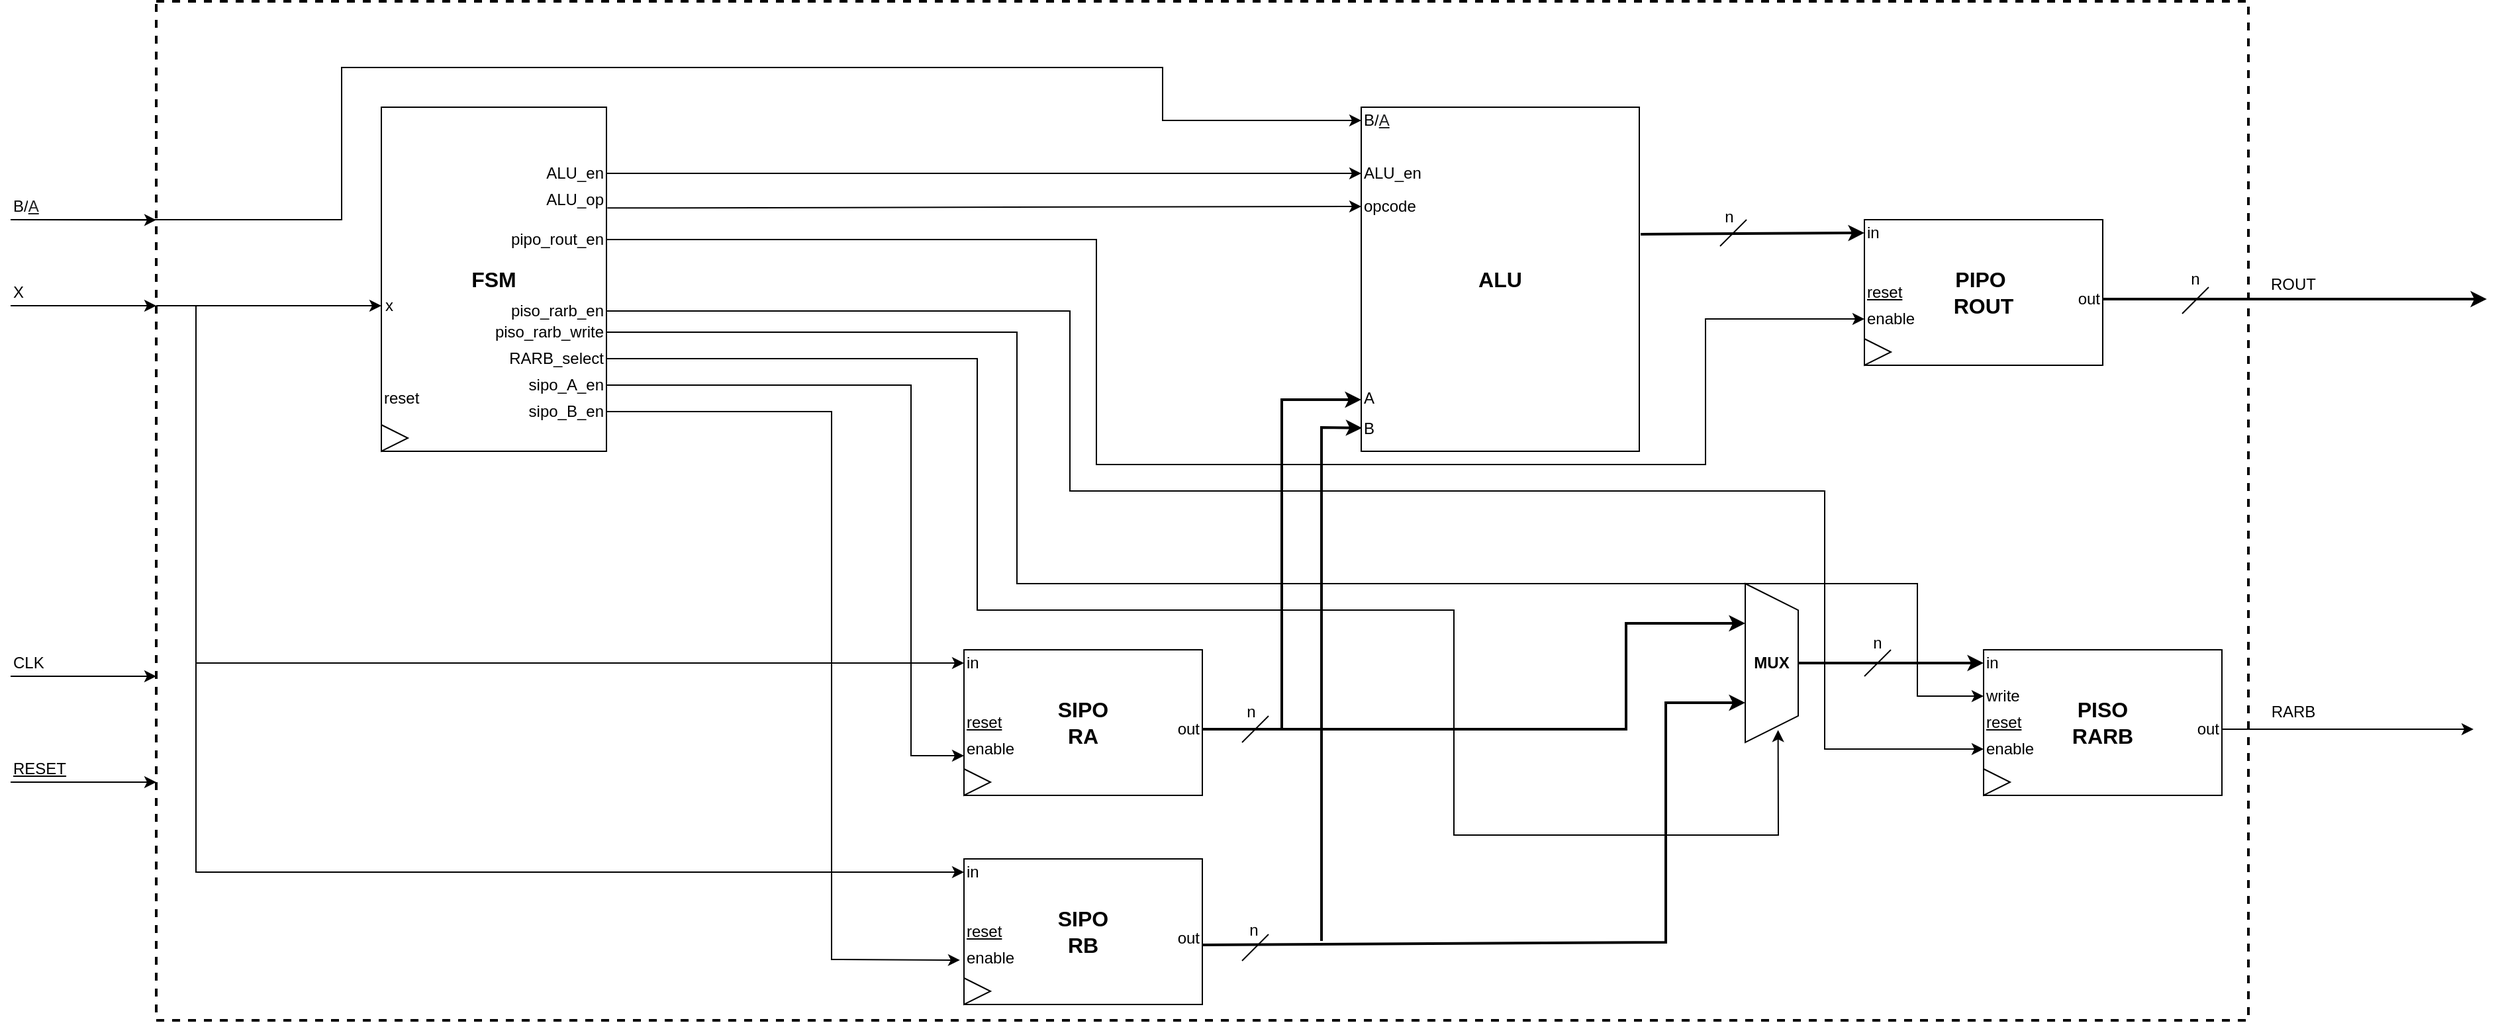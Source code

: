 <mxfile version="14.9.3" type="device"><diagram id="FaN2ot264-gYRLE1JbaR" name="Page-1"><mxGraphModel dx="2858" dy="2268" grid="1" gridSize="10" guides="1" tooltips="1" connect="1" arrows="1" fold="1" page="1" pageScale="1" pageWidth="827" pageHeight="1169" math="0" shadow="0"><root><mxCell id="0"/><mxCell id="1" parent="0"/><mxCell id="GgMQ4IW6eRDEZdXPojwH-20" value="" style="endArrow=classic;html=1;" parent="1" edge="1"><mxGeometry width="50" height="50" relative="1" as="geometry"><mxPoint x="-570" y="-910" as="sourcePoint"/><mxPoint x="-400" y="-910" as="targetPoint"/></mxGeometry></mxCell><mxCell id="GgMQ4IW6eRDEZdXPojwH-22" value="X" style="text;html=1;strokeColor=none;fillColor=none;align=left;verticalAlign=middle;whiteSpace=wrap;rounded=0;" parent="1" vertex="1"><mxGeometry x="-680" y="-930" width="40" height="20" as="geometry"/></mxCell><mxCell id="GgMQ4IW6eRDEZdXPojwH-36" value="" style="group" parent="1" vertex="1" connectable="0"><mxGeometry x="40" y="-492" width="180" height="110" as="geometry"/></mxCell><mxCell id="GgMQ4IW6eRDEZdXPojwH-30" value="&lt;font style=&quot;font-size: 16px&quot;&gt;&lt;b&gt;SIPO&lt;br&gt;RB&lt;/b&gt;&lt;/font&gt;" style="rounded=0;whiteSpace=wrap;html=1;" parent="GgMQ4IW6eRDEZdXPojwH-36" vertex="1"><mxGeometry width="180" height="110" as="geometry"/></mxCell><mxCell id="GgMQ4IW6eRDEZdXPojwH-31" value="in" style="text;html=1;strokeColor=none;fillColor=none;align=left;verticalAlign=middle;whiteSpace=wrap;rounded=0;" parent="GgMQ4IW6eRDEZdXPojwH-36" vertex="1"><mxGeometry width="40" height="20" as="geometry"/></mxCell><mxCell id="GgMQ4IW6eRDEZdXPojwH-32" value="reset" style="text;html=1;strokeColor=none;fillColor=none;align=left;verticalAlign=middle;whiteSpace=wrap;rounded=0;fontStyle=4" parent="GgMQ4IW6eRDEZdXPojwH-36" vertex="1"><mxGeometry y="45" width="40" height="20" as="geometry"/></mxCell><mxCell id="GgMQ4IW6eRDEZdXPojwH-33" value="enable" style="text;html=1;strokeColor=none;fillColor=none;align=left;verticalAlign=middle;whiteSpace=wrap;rounded=0;" parent="GgMQ4IW6eRDEZdXPojwH-36" vertex="1"><mxGeometry y="65" width="40" height="20" as="geometry"/></mxCell><mxCell id="GgMQ4IW6eRDEZdXPojwH-34" value="" style="triangle;whiteSpace=wrap;html=1;align=left;" parent="GgMQ4IW6eRDEZdXPojwH-36" vertex="1"><mxGeometry y="90" width="20" height="20" as="geometry"/></mxCell><mxCell id="GgMQ4IW6eRDEZdXPojwH-35" value="out" style="text;html=1;strokeColor=none;fillColor=none;align=right;verticalAlign=middle;whiteSpace=wrap;rounded=0;" parent="GgMQ4IW6eRDEZdXPojwH-36" vertex="1"><mxGeometry x="140" y="50" width="40" height="20" as="geometry"/></mxCell><mxCell id="GgMQ4IW6eRDEZdXPojwH-37" value="" style="group" parent="1" vertex="1" connectable="0"><mxGeometry x="40" y="-650" width="180" height="110" as="geometry"/></mxCell><mxCell id="GgMQ4IW6eRDEZdXPojwH-23" value="&lt;font style=&quot;font-size: 16px&quot;&gt;&lt;b&gt;SIPO&lt;br&gt;RA&lt;/b&gt;&lt;/font&gt;" style="rounded=0;whiteSpace=wrap;html=1;" parent="GgMQ4IW6eRDEZdXPojwH-37" vertex="1"><mxGeometry width="180" height="110" as="geometry"/></mxCell><mxCell id="GgMQ4IW6eRDEZdXPojwH-24" value="in" style="text;html=1;strokeColor=none;fillColor=none;align=left;verticalAlign=middle;whiteSpace=wrap;rounded=0;" parent="GgMQ4IW6eRDEZdXPojwH-37" vertex="1"><mxGeometry width="40" height="20" as="geometry"/></mxCell><mxCell id="GgMQ4IW6eRDEZdXPojwH-25" value="reset" style="text;html=1;strokeColor=none;fillColor=none;align=left;verticalAlign=middle;whiteSpace=wrap;rounded=0;fontStyle=4" parent="GgMQ4IW6eRDEZdXPojwH-37" vertex="1"><mxGeometry y="45" width="40" height="20" as="geometry"/></mxCell><mxCell id="GgMQ4IW6eRDEZdXPojwH-26" value="enable" style="text;html=1;strokeColor=none;fillColor=none;align=left;verticalAlign=middle;whiteSpace=wrap;rounded=0;" parent="GgMQ4IW6eRDEZdXPojwH-37" vertex="1"><mxGeometry y="65" width="40" height="20" as="geometry"/></mxCell><mxCell id="GgMQ4IW6eRDEZdXPojwH-27" value="" style="triangle;whiteSpace=wrap;html=1;align=left;" parent="GgMQ4IW6eRDEZdXPojwH-37" vertex="1"><mxGeometry y="90" width="20" height="20" as="geometry"/></mxCell><mxCell id="GgMQ4IW6eRDEZdXPojwH-28" value="out" style="text;html=1;strokeColor=none;fillColor=none;align=right;verticalAlign=middle;whiteSpace=wrap;rounded=0;" parent="GgMQ4IW6eRDEZdXPojwH-37" vertex="1"><mxGeometry x="140" y="50" width="40" height="20" as="geometry"/></mxCell><mxCell id="GgMQ4IW6eRDEZdXPojwH-39" value="" style="group" parent="1" vertex="1" connectable="0"><mxGeometry x="720" y="-975" width="180" height="110" as="geometry"/></mxCell><mxCell id="GgMQ4IW6eRDEZdXPojwH-40" value="&lt;b&gt;&lt;span style=&quot;font-size: 16px&quot;&gt;PIPO&amp;nbsp;&lt;br&gt;&lt;/span&gt;&lt;font style=&quot;font-size: 16px&quot;&gt;ROUT&lt;/font&gt;&lt;/b&gt;" style="rounded=0;whiteSpace=wrap;html=1;" parent="GgMQ4IW6eRDEZdXPojwH-39" vertex="1"><mxGeometry width="180" height="110" as="geometry"/></mxCell><mxCell id="GgMQ4IW6eRDEZdXPojwH-41" value="in" style="text;html=1;strokeColor=none;fillColor=none;align=left;verticalAlign=middle;whiteSpace=wrap;rounded=0;" parent="GgMQ4IW6eRDEZdXPojwH-39" vertex="1"><mxGeometry width="40" height="20" as="geometry"/></mxCell><mxCell id="GgMQ4IW6eRDEZdXPojwH-42" value="reset" style="text;html=1;strokeColor=none;fillColor=none;align=left;verticalAlign=middle;whiteSpace=wrap;rounded=0;fontStyle=4" parent="GgMQ4IW6eRDEZdXPojwH-39" vertex="1"><mxGeometry y="45" width="40" height="20" as="geometry"/></mxCell><mxCell id="GgMQ4IW6eRDEZdXPojwH-43" value="enable" style="text;html=1;strokeColor=none;fillColor=none;align=left;verticalAlign=middle;whiteSpace=wrap;rounded=0;" parent="GgMQ4IW6eRDEZdXPojwH-39" vertex="1"><mxGeometry y="65" width="40" height="20" as="geometry"/></mxCell><mxCell id="GgMQ4IW6eRDEZdXPojwH-44" value="" style="triangle;whiteSpace=wrap;html=1;align=left;" parent="GgMQ4IW6eRDEZdXPojwH-39" vertex="1"><mxGeometry y="90" width="20" height="20" as="geometry"/></mxCell><mxCell id="GgMQ4IW6eRDEZdXPojwH-45" value="out" style="text;html=1;strokeColor=none;fillColor=none;align=right;verticalAlign=middle;whiteSpace=wrap;rounded=0;" parent="GgMQ4IW6eRDEZdXPojwH-39" vertex="1"><mxGeometry x="140" y="50" width="40" height="20" as="geometry"/></mxCell><mxCell id="GgMQ4IW6eRDEZdXPojwH-48" value="" style="endArrow=classic;html=1;entryX=0;entryY=0.5;entryDx=0;entryDy=0;exitX=1.005;exitY=0.369;exitDx=0;exitDy=0;exitPerimeter=0;strokeWidth=2;" parent="1" source="GgMQ4IW6eRDEZdXPojwH-46" target="GgMQ4IW6eRDEZdXPojwH-41" edge="1"><mxGeometry width="50" height="50" relative="1" as="geometry"><mxPoint x="620" y="-950" as="sourcePoint"/><mxPoint x="670" y="-1000" as="targetPoint"/></mxGeometry></mxCell><mxCell id="GgMQ4IW6eRDEZdXPojwH-50" value="" style="endArrow=none;html=1;" parent="1" edge="1"><mxGeometry x="411" y="-1025" width="50" height="50" as="geometry"><mxPoint x="611" y="-955" as="sourcePoint"/><mxPoint x="631" y="-975" as="targetPoint"/></mxGeometry></mxCell><mxCell id="GgMQ4IW6eRDEZdXPojwH-51" value="n" style="text;html=1;strokeColor=none;fillColor=none;align=center;verticalAlign=middle;whiteSpace=wrap;rounded=0;" parent="1" vertex="1"><mxGeometry x="598" y="-987" width="40" height="20" as="geometry"/></mxCell><mxCell id="GgMQ4IW6eRDEZdXPojwH-54" value="" style="group" parent="1" vertex="1" connectable="0"><mxGeometry x="810" y="-650" width="180" height="110" as="geometry"/></mxCell><mxCell id="GgMQ4IW6eRDEZdXPojwH-55" value="&lt;font style=&quot;font-size: 16px&quot;&gt;&lt;b&gt;PISO&lt;br&gt;RARB&lt;/b&gt;&lt;/font&gt;" style="rounded=0;whiteSpace=wrap;html=1;" parent="GgMQ4IW6eRDEZdXPojwH-54" vertex="1"><mxGeometry width="180" height="110" as="geometry"/></mxCell><mxCell id="GgMQ4IW6eRDEZdXPojwH-56" value="in" style="text;html=1;strokeColor=none;fillColor=none;align=left;verticalAlign=middle;whiteSpace=wrap;rounded=0;" parent="GgMQ4IW6eRDEZdXPojwH-54" vertex="1"><mxGeometry width="40" height="20" as="geometry"/></mxCell><mxCell id="GgMQ4IW6eRDEZdXPojwH-57" value="reset" style="text;html=1;strokeColor=none;fillColor=none;align=left;verticalAlign=middle;whiteSpace=wrap;rounded=0;fontStyle=4" parent="GgMQ4IW6eRDEZdXPojwH-54" vertex="1"><mxGeometry y="45" width="40" height="20" as="geometry"/></mxCell><mxCell id="GgMQ4IW6eRDEZdXPojwH-58" value="enable" style="text;html=1;strokeColor=none;fillColor=none;align=left;verticalAlign=middle;whiteSpace=wrap;rounded=0;" parent="GgMQ4IW6eRDEZdXPojwH-54" vertex="1"><mxGeometry y="65" width="40" height="20" as="geometry"/></mxCell><mxCell id="GgMQ4IW6eRDEZdXPojwH-59" value="" style="triangle;whiteSpace=wrap;html=1;align=left;" parent="GgMQ4IW6eRDEZdXPojwH-54" vertex="1"><mxGeometry y="90" width="20" height="20" as="geometry"/></mxCell><mxCell id="GgMQ4IW6eRDEZdXPojwH-60" value="out" style="text;html=1;strokeColor=none;fillColor=none;align=right;verticalAlign=middle;whiteSpace=wrap;rounded=0;" parent="GgMQ4IW6eRDEZdXPojwH-54" vertex="1"><mxGeometry x="140" y="50" width="40" height="20" as="geometry"/></mxCell><mxCell id="IMRAEm0Md5FGxPrhemv1-7" value="write" style="text;html=1;strokeColor=none;fillColor=none;align=left;verticalAlign=middle;whiteSpace=wrap;rounded=0;" vertex="1" parent="GgMQ4IW6eRDEZdXPojwH-54"><mxGeometry y="25" width="40" height="20" as="geometry"/></mxCell><mxCell id="GgMQ4IW6eRDEZdXPojwH-62" value="" style="shape=trapezoid;perimeter=trapezoidPerimeter;whiteSpace=wrap;html=1;fixedSize=1;strokeWidth=1;fillColor=none;align=center;rotation=90;" parent="1" vertex="1"><mxGeometry x="590" y="-660" width="120" height="40" as="geometry"/></mxCell><mxCell id="GgMQ4IW6eRDEZdXPojwH-63" value="" style="endArrow=classic;html=1;strokeWidth=2;entryX=0;entryY=0.5;entryDx=0;entryDy=0;" parent="1" target="GgMQ4IW6eRDEZdXPojwH-56" edge="1"><mxGeometry width="50" height="50" relative="1" as="geometry"><mxPoint x="670" y="-640" as="sourcePoint"/><mxPoint x="720" y="-640" as="targetPoint"/></mxGeometry></mxCell><mxCell id="GgMQ4IW6eRDEZdXPojwH-65" value="" style="endArrow=none;html=1;" parent="1" edge="1"><mxGeometry x="520" y="-700" width="50" height="50" as="geometry"><mxPoint x="720" y="-630" as="sourcePoint"/><mxPoint x="740" y="-650" as="targetPoint"/></mxGeometry></mxCell><mxCell id="GgMQ4IW6eRDEZdXPojwH-66" value="n" style="text;html=1;strokeColor=none;fillColor=none;align=center;verticalAlign=middle;whiteSpace=wrap;rounded=0;" parent="1" vertex="1"><mxGeometry x="710" y="-665" width="40" height="20" as="geometry"/></mxCell><mxCell id="GgMQ4IW6eRDEZdXPojwH-67" value="" style="endArrow=classic;html=1;rounded=0;exitX=1;exitY=0.5;exitDx=0;exitDy=0;entryX=0.25;entryY=1;entryDx=0;entryDy=0;strokeWidth=2;" parent="1" source="GgMQ4IW6eRDEZdXPojwH-28" target="GgMQ4IW6eRDEZdXPojwH-62" edge="1"><mxGeometry width="50" height="50" relative="1" as="geometry"><mxPoint x="561" y="-530" as="sourcePoint"/><mxPoint x="611" y="-580" as="targetPoint"/><Array as="points"><mxPoint x="540" y="-590"/><mxPoint x="540" y="-670"/></Array></mxGeometry></mxCell><mxCell id="GgMQ4IW6eRDEZdXPojwH-68" value="" style="endArrow=classic;html=1;rounded=0;exitX=1;exitY=0.75;exitDx=0;exitDy=0;entryX=0.75;entryY=1;entryDx=0;entryDy=0;strokeWidth=2;" parent="1" source="GgMQ4IW6eRDEZdXPojwH-35" target="GgMQ4IW6eRDEZdXPojwH-62" edge="1"><mxGeometry width="50" height="50" relative="1" as="geometry"><mxPoint x="510.0" y="-429" as="sourcePoint"/><mxPoint x="630.0" y="-509" as="targetPoint"/><Array as="points"><mxPoint x="570" y="-429"/><mxPoint x="570" y="-610"/></Array></mxGeometry></mxCell><mxCell id="GgMQ4IW6eRDEZdXPojwH-69" value="" style="endArrow=none;html=1;" parent="1" edge="1"><mxGeometry x="50" y="-650" width="50" height="50" as="geometry"><mxPoint x="250.0" y="-580" as="sourcePoint"/><mxPoint x="270.0" y="-600" as="targetPoint"/></mxGeometry></mxCell><mxCell id="GgMQ4IW6eRDEZdXPojwH-72" value="n" style="text;html=1;strokeColor=none;fillColor=none;align=center;verticalAlign=middle;whiteSpace=wrap;rounded=0;" parent="1" vertex="1"><mxGeometry x="237" y="-613" width="40" height="20" as="geometry"/></mxCell><mxCell id="GgMQ4IW6eRDEZdXPojwH-74" value="&lt;b&gt;MUX&lt;/b&gt;" style="text;html=1;strokeColor=none;fillColor=none;align=center;verticalAlign=middle;whiteSpace=wrap;rounded=0;" parent="1" vertex="1"><mxGeometry x="630" y="-650" width="40" height="20" as="geometry"/></mxCell><mxCell id="GgMQ4IW6eRDEZdXPojwH-77" value="" style="endArrow=none;html=1;" parent="1" edge="1"><mxGeometry x="50" y="-485" width="50" height="50" as="geometry"><mxPoint x="250.0" y="-415" as="sourcePoint"/><mxPoint x="270.0" y="-435" as="targetPoint"/></mxGeometry></mxCell><mxCell id="GgMQ4IW6eRDEZdXPojwH-78" value="n" style="text;html=1;strokeColor=none;fillColor=none;align=center;verticalAlign=middle;whiteSpace=wrap;rounded=0;" parent="1" vertex="1"><mxGeometry x="239" y="-448" width="40" height="20" as="geometry"/></mxCell><mxCell id="GgMQ4IW6eRDEZdXPojwH-79" value="" style="endArrow=classic;html=1;rounded=0;entryX=0.003;entryY=0.932;entryDx=0;entryDy=0;entryPerimeter=0;strokeWidth=2;" parent="1" target="GgMQ4IW6eRDEZdXPojwH-46" edge="1"><mxGeometry width="50" height="50" relative="1" as="geometry"><mxPoint x="310" y="-430" as="sourcePoint"/><mxPoint x="338" y="-818" as="targetPoint"/><Array as="points"><mxPoint x="310" y="-818"/></Array></mxGeometry></mxCell><mxCell id="GgMQ4IW6eRDEZdXPojwH-82" value="" style="endArrow=classic;html=1;rounded=0;strokeWidth=2;" parent="1" edge="1"><mxGeometry width="50" height="50" relative="1" as="geometry"><mxPoint x="280" y="-590" as="sourcePoint"/><mxPoint x="340" y="-839" as="targetPoint"/><Array as="points"><mxPoint x="280" y="-839"/></Array></mxGeometry></mxCell><mxCell id="GgMQ4IW6eRDEZdXPojwH-85" value="" style="endArrow=classic;html=1;entryX=0;entryY=0.5;entryDx=0;entryDy=0;entryPerimeter=0;rounded=0;" parent="1" target="GgMQ4IW6eRDEZdXPojwH-81" edge="1"><mxGeometry width="50" height="50" relative="1" as="geometry"><mxPoint x="-680" y="-975" as="sourcePoint"/><mxPoint x="-620" y="-1025" as="targetPoint"/><Array as="points"><mxPoint x="-430" y="-975"/><mxPoint x="-430" y="-1090"/><mxPoint x="190" y="-1090"/><mxPoint x="190" y="-1050"/></Array></mxGeometry></mxCell><mxCell id="GgMQ4IW6eRDEZdXPojwH-86" value="B/&lt;font color=&quot;#202122&quot; face=&quot;sans-serif&quot;&gt;&lt;span style=&quot;background-color: rgb(255 , 255 , 255)&quot;&gt;&lt;u&gt;A&lt;/u&gt;&lt;/span&gt;&lt;/font&gt;" style="text;html=1;strokeColor=none;fillColor=none;align=left;verticalAlign=middle;whiteSpace=wrap;rounded=0;" parent="1" vertex="1"><mxGeometry x="-680" y="-995" width="40" height="20" as="geometry"/></mxCell><mxCell id="GgMQ4IW6eRDEZdXPojwH-88" value="" style="endArrow=classic;html=1;" parent="1" edge="1"><mxGeometry width="50" height="50" relative="1" as="geometry"><mxPoint x="-680" y="-630" as="sourcePoint"/><mxPoint x="-570" y="-630" as="targetPoint"/><Array as="points"/></mxGeometry></mxCell><mxCell id="GgMQ4IW6eRDEZdXPojwH-89" value="CLK" style="text;html=1;strokeColor=none;fillColor=none;align=left;verticalAlign=middle;whiteSpace=wrap;rounded=0;" parent="1" vertex="1"><mxGeometry x="-680" y="-650" width="40" height="20" as="geometry"/></mxCell><mxCell id="GgMQ4IW6eRDEZdXPojwH-91" value="" style="endArrow=classic;html=1;" parent="1" edge="1"><mxGeometry width="50" height="50" relative="1" as="geometry"><mxPoint x="-680" y="-550" as="sourcePoint"/><mxPoint x="-570" y="-550" as="targetPoint"/><Array as="points"/></mxGeometry></mxCell><mxCell id="GgMQ4IW6eRDEZdXPojwH-92" value="RESET" style="text;html=1;strokeColor=none;fillColor=none;align=left;verticalAlign=middle;whiteSpace=wrap;rounded=0;fontStyle=4" parent="1" vertex="1"><mxGeometry x="-680" y="-570" width="40" height="20" as="geometry"/></mxCell><mxCell id="GgMQ4IW6eRDEZdXPojwH-94" value="" style="endArrow=classic;html=1;entryX=0;entryY=0.5;entryDx=0;entryDy=0;rounded=0;" parent="1" target="GgMQ4IW6eRDEZdXPojwH-24" edge="1"><mxGeometry width="50" height="50" relative="1" as="geometry"><mxPoint x="-540" y="-910" as="sourcePoint"/><mxPoint x="-413" y="-660" as="targetPoint"/><Array as="points"><mxPoint x="-540" y="-640"/></Array></mxGeometry></mxCell><mxCell id="GgMQ4IW6eRDEZdXPojwH-95" value="" style="endArrow=classic;html=1;entryX=0;entryY=0.5;entryDx=0;entryDy=0;rounded=0;" parent="1" target="GgMQ4IW6eRDEZdXPojwH-31" edge="1"><mxGeometry width="50" height="50" relative="1" as="geometry"><mxPoint x="-540" y="-640" as="sourcePoint"/><mxPoint x="30" y="-480" as="targetPoint"/><Array as="points"><mxPoint x="-540" y="-482"/></Array></mxGeometry></mxCell><mxCell id="GgMQ4IW6eRDEZdXPojwH-105" value="" style="endArrow=classic;html=1;exitX=1;exitY=0.5;exitDx=0;exitDy=0;strokeWidth=2;" parent="1" source="GgMQ4IW6eRDEZdXPojwH-45" edge="1"><mxGeometry width="50" height="50" relative="1" as="geometry"><mxPoint x="990" y="-860" as="sourcePoint"/><mxPoint x="1190" y="-915" as="targetPoint"/></mxGeometry></mxCell><mxCell id="GgMQ4IW6eRDEZdXPojwH-106" value="" style="endArrow=classic;html=1;exitX=1;exitY=0.5;exitDx=0;exitDy=0;" parent="1" source="GgMQ4IW6eRDEZdXPojwH-60" edge="1"><mxGeometry width="50" height="50" relative="1" as="geometry"><mxPoint x="910" y="-585" as="sourcePoint"/><mxPoint x="1180" y="-590" as="targetPoint"/></mxGeometry></mxCell><mxCell id="GgMQ4IW6eRDEZdXPojwH-107" value="" style="endArrow=none;html=1;" parent="1" edge="1"><mxGeometry x="760" y="-974" width="50" height="50" as="geometry"><mxPoint x="960" y="-904" as="sourcePoint"/><mxPoint x="980" y="-924" as="targetPoint"/><Array as="points"><mxPoint x="980" y="-924"/></Array></mxGeometry></mxCell><mxCell id="GgMQ4IW6eRDEZdXPojwH-108" value="n" style="text;html=1;strokeColor=none;fillColor=none;align=center;verticalAlign=middle;whiteSpace=wrap;rounded=0;" parent="1" vertex="1"><mxGeometry x="965" y="-940" width="10" height="20" as="geometry"/></mxCell><mxCell id="GgMQ4IW6eRDEZdXPojwH-110" value="" style="endArrow=classic;html=1;rounded=0;exitX=1;exitY=0.5;exitDx=0;exitDy=0;" parent="1" source="GgMQ4IW6eRDEZdXPojwH-101" edge="1"><mxGeometry width="50" height="50" relative="1" as="geometry"><mxPoint x="-10" y="-570" as="sourcePoint"/><mxPoint x="40" y="-570" as="targetPoint"/><Array as="points"><mxPoint y="-850"/><mxPoint y="-570"/></Array></mxGeometry></mxCell><mxCell id="GgMQ4IW6eRDEZdXPojwH-111" value="" style="endArrow=classic;html=1;strokeColor=#000000;entryX=-0.076;entryY=0.574;entryDx=0;entryDy=0;entryPerimeter=0;exitX=1;exitY=0.5;exitDx=0;exitDy=0;rounded=0;" parent="1" source="GgMQ4IW6eRDEZdXPojwH-100" target="GgMQ4IW6eRDEZdXPojwH-33" edge="1"><mxGeometry width="50" height="50" relative="1" as="geometry"><mxPoint x="-70" y="-390" as="sourcePoint"/><mxPoint x="-20" y="-440" as="targetPoint"/><Array as="points"><mxPoint x="-60" y="-830"/><mxPoint x="-60" y="-416"/></Array></mxGeometry></mxCell><mxCell id="GgMQ4IW6eRDEZdXPojwH-112" value="" style="endArrow=classic;html=1;strokeColor=#000000;exitX=1;exitY=0.5;exitDx=0;exitDy=0;entryX=0.922;entryY=0.38;entryDx=0;entryDy=0;entryPerimeter=0;rounded=0;" parent="1" source="GgMQ4IW6eRDEZdXPojwH-102" target="GgMQ4IW6eRDEZdXPojwH-62" edge="1"><mxGeometry width="50" height="50" relative="1" as="geometry"><mxPoint x="50" y="-840" as="sourcePoint"/><mxPoint x="640" y="-410" as="targetPoint"/><Array as="points"><mxPoint x="50" y="-870"/><mxPoint x="50" y="-680"/><mxPoint x="410" y="-680"/><mxPoint x="410" y="-510"/><mxPoint x="655" y="-510"/></Array></mxGeometry></mxCell><mxCell id="GgMQ4IW6eRDEZdXPojwH-113" value="" style="endArrow=classic;html=1;entryX=0;entryY=0.5;entryDx=0;entryDy=0;exitX=1;exitY=0.5;exitDx=0;exitDy=0;rounded=0;" parent="1" source="GgMQ4IW6eRDEZdXPojwH-104" target="GgMQ4IW6eRDEZdXPojwH-43" edge="1"><mxGeometry width="50" height="50" relative="1" as="geometry"><mxPoint x="620" y="-820" as="sourcePoint"/><mxPoint x="670" y="-870" as="targetPoint"/><Array as="points"><mxPoint x="140" y="-960"/><mxPoint x="140" y="-800"/><mxPoint x="140" y="-790"/><mxPoint x="600" y="-790"/><mxPoint x="600" y="-900"/></Array></mxGeometry></mxCell><mxCell id="GgMQ4IW6eRDEZdXPojwH-115" value="ROUT" style="text;html=1;strokeColor=none;fillColor=none;align=center;verticalAlign=middle;whiteSpace=wrap;rounded=0;dashed=1;" parent="1" vertex="1"><mxGeometry x="1024" y="-936" width="40" height="20" as="geometry"/></mxCell><mxCell id="GgMQ4IW6eRDEZdXPojwH-117" value="" style="endArrow=classic;html=1;strokeColor=#000000;strokeWidth=1;exitX=0;exitY=1;exitDx=0;exitDy=0;" parent="1" source="GgMQ4IW6eRDEZdXPojwH-22" edge="1"><mxGeometry width="50" height="50" relative="1" as="geometry"><mxPoint x="-670" y="-790" as="sourcePoint"/><mxPoint x="-570" y="-910" as="targetPoint"/></mxGeometry></mxCell><mxCell id="GgMQ4IW6eRDEZdXPojwH-118" value="" style="endArrow=classic;html=1;strokeColor=#000000;strokeWidth=1;exitX=0;exitY=1;exitDx=0;exitDy=0;entryX=0;entryY=0.199;entryDx=0;entryDy=0;entryPerimeter=0;" parent="1" source="GgMQ4IW6eRDEZdXPojwH-86" edge="1"><mxGeometry width="50" height="50" relative="1" as="geometry"><mxPoint x="-640" y="-945" as="sourcePoint"/><mxPoint x="-570" y="-974.78" as="targetPoint"/></mxGeometry></mxCell><mxCell id="GgMQ4IW6eRDEZdXPojwH-119" value="RARB" style="text;html=1;strokeColor=none;fillColor=none;align=center;verticalAlign=middle;whiteSpace=wrap;rounded=0;dashed=1;" parent="1" vertex="1"><mxGeometry x="1024" y="-613" width="40" height="20" as="geometry"/></mxCell><mxCell id="GgMQ4IW6eRDEZdXPojwH-121" value="" style="endArrow=classic;html=1;strokeColor=#000000;strokeWidth=1;exitX=1;exitY=0.5;exitDx=0;exitDy=0;entryX=0;entryY=0.5;entryDx=0;entryDy=0;rounded=0;" parent="1" source="GgMQ4IW6eRDEZdXPojwH-120" target="GgMQ4IW6eRDEZdXPojwH-58" edge="1"><mxGeometry width="50" height="50" relative="1" as="geometry"><mxPoint x="70" y="-910" as="sourcePoint"/><mxPoint x="120" y="-960" as="targetPoint"/><Array as="points"><mxPoint x="120" y="-906"/><mxPoint x="120" y="-770"/><mxPoint x="690" y="-770"/><mxPoint x="690" y="-660"/><mxPoint x="690" y="-575"/></Array></mxGeometry></mxCell><mxCell id="GgMQ4IW6eRDEZdXPojwH-126" value="" style="endArrow=classic;html=1;strokeColor=#000000;strokeWidth=1;exitX=1;exitY=0.5;exitDx=0;exitDy=0;entryX=0;entryY=0.5;entryDx=0;entryDy=0;" parent="1" source="GgMQ4IW6eRDEZdXPojwH-123" edge="1" target="GgMQ4IW6eRDEZdXPojwH-127"><mxGeometry width="50" height="50" relative="1" as="geometry"><mxPoint x="70" y="-930" as="sourcePoint"/><mxPoint x="340" y="-980" as="targetPoint"/></mxGeometry></mxCell><mxCell id="IMRAEm0Md5FGxPrhemv1-2" value="" style="group;container=1;" vertex="1" connectable="0" parent="1"><mxGeometry x="-400" y="-1060" width="170" height="260" as="geometry"/></mxCell><mxCell id="GgMQ4IW6eRDEZdXPojwH-11" value="&lt;font style=&quot;font-size: 16px&quot;&gt;&lt;b&gt;FSM&lt;/b&gt;&lt;/font&gt;" style="rounded=0;whiteSpace=wrap;html=1;align=center;" parent="IMRAEm0Md5FGxPrhemv1-2" vertex="1"><mxGeometry width="170" height="260" as="geometry"/></mxCell><mxCell id="GgMQ4IW6eRDEZdXPojwH-12" value="" style="triangle;whiteSpace=wrap;html=1;align=left;" parent="IMRAEm0Md5FGxPrhemv1-2" vertex="1"><mxGeometry y="240" width="20" height="20" as="geometry"/></mxCell><mxCell id="GgMQ4IW6eRDEZdXPojwH-100" value="sipo_B_en" style="text;html=1;strokeColor=none;fillColor=none;align=right;verticalAlign=middle;whiteSpace=wrap;rounded=0;" parent="IMRAEm0Md5FGxPrhemv1-2" vertex="1"><mxGeometry x="80" y="220" width="90" height="20" as="geometry"/></mxCell><mxCell id="GgMQ4IW6eRDEZdXPojwH-101" value="sipo_A_en" style="text;html=1;strokeColor=none;fillColor=none;align=right;verticalAlign=middle;whiteSpace=wrap;rounded=0;" parent="IMRAEm0Md5FGxPrhemv1-2" vertex="1"><mxGeometry x="80" y="200" width="90" height="20" as="geometry"/></mxCell><mxCell id="GgMQ4IW6eRDEZdXPojwH-102" value="RARB_select" style="text;html=1;strokeColor=none;fillColor=none;align=right;verticalAlign=middle;whiteSpace=wrap;rounded=0;" parent="IMRAEm0Md5FGxPrhemv1-2" vertex="1"><mxGeometry x="80" y="180" width="90" height="20" as="geometry"/></mxCell><mxCell id="GgMQ4IW6eRDEZdXPojwH-104" value="pipo_rout_en" style="text;html=1;strokeColor=none;fillColor=none;align=right;verticalAlign=middle;whiteSpace=wrap;rounded=0;" parent="IMRAEm0Md5FGxPrhemv1-2" vertex="1"><mxGeometry x="80" y="90" width="90" height="20" as="geometry"/></mxCell><mxCell id="GgMQ4IW6eRDEZdXPojwH-120" value="piso_rarb_en" style="text;html=1;strokeColor=none;fillColor=none;align=right;verticalAlign=middle;whiteSpace=wrap;rounded=0;" parent="IMRAEm0Md5FGxPrhemv1-2" vertex="1"><mxGeometry x="80" y="144" width="90" height="20" as="geometry"/></mxCell><mxCell id="GgMQ4IW6eRDEZdXPojwH-123" value="ALU_en" style="text;html=1;strokeColor=none;fillColor=none;align=right;verticalAlign=middle;whiteSpace=wrap;rounded=0;dashed=1;" parent="IMRAEm0Md5FGxPrhemv1-2" vertex="1"><mxGeometry x="120" y="40" width="50" height="20" as="geometry"/></mxCell><mxCell id="GgMQ4IW6eRDEZdXPojwH-2" value="x" style="text;html=1;strokeColor=none;fillColor=none;align=left;verticalAlign=middle;whiteSpace=wrap;rounded=0;" parent="IMRAEm0Md5FGxPrhemv1-2" vertex="1"><mxGeometry x="1" y="140" width="40" height="20" as="geometry"/></mxCell><mxCell id="IMRAEm0Md5FGxPrhemv1-6" value="ALU_op" style="text;html=1;strokeColor=none;fillColor=none;align=right;verticalAlign=middle;whiteSpace=wrap;rounded=0;dashed=1;" vertex="1" parent="IMRAEm0Md5FGxPrhemv1-2"><mxGeometry x="120" y="60" width="50" height="20" as="geometry"/></mxCell><mxCell id="IMRAEm0Md5FGxPrhemv1-8" value="piso_rarb_write" style="text;html=1;strokeColor=none;fillColor=none;align=right;verticalAlign=middle;whiteSpace=wrap;rounded=0;" vertex="1" parent="IMRAEm0Md5FGxPrhemv1-2"><mxGeometry x="80" y="160" width="90" height="20" as="geometry"/></mxCell><mxCell id="IMRAEm0Md5FGxPrhemv1-11" value="reset" style="text;html=1;strokeColor=none;fillColor=none;align=left;verticalAlign=middle;whiteSpace=wrap;rounded=0;" vertex="1" parent="IMRAEm0Md5FGxPrhemv1-2"><mxGeometry y="210" width="40" height="20" as="geometry"/></mxCell><mxCell id="IMRAEm0Md5FGxPrhemv1-5" value="" style="endArrow=classic;html=1;exitX=1.004;exitY=0.293;exitDx=0;exitDy=0;exitPerimeter=0;entryX=0;entryY=0.5;entryDx=0;entryDy=0;" edge="1" parent="1" source="GgMQ4IW6eRDEZdXPojwH-11" target="GgMQ4IW6eRDEZdXPojwH-103"><mxGeometry width="50" height="50" relative="1" as="geometry"><mxPoint x="-30" y="-910" as="sourcePoint"/><mxPoint x="20" y="-960" as="targetPoint"/></mxGeometry></mxCell><mxCell id="IMRAEm0Md5FGxPrhemv1-9" value="" style="endArrow=classic;html=1;exitX=1;exitY=0.5;exitDx=0;exitDy=0;entryX=0;entryY=0.5;entryDx=0;entryDy=0;rounded=0;" edge="1" parent="1" source="IMRAEm0Md5FGxPrhemv1-8" target="IMRAEm0Md5FGxPrhemv1-7"><mxGeometry width="50" height="50" relative="1" as="geometry"><mxPoint x="-10" y="-900" as="sourcePoint"/><mxPoint x="40" y="-950" as="targetPoint"/><Array as="points"><mxPoint x="80" y="-890"/><mxPoint x="80" y="-700"/><mxPoint x="480" y="-700"/><mxPoint x="760" y="-700"/><mxPoint x="760" y="-615"/></Array></mxGeometry></mxCell><mxCell id="IMRAEm0Md5FGxPrhemv1-10" value="" style="group" vertex="1" connectable="0" parent="1"><mxGeometry x="340" y="-1060" width="210" height="260" as="geometry"/></mxCell><mxCell id="GgMQ4IW6eRDEZdXPojwH-46" value="&lt;font style=&quot;font-size: 16px&quot;&gt;&lt;b&gt;ALU&lt;/b&gt;&lt;/font&gt;" style="rounded=0;whiteSpace=wrap;html=1;align=center;" parent="IMRAEm0Md5FGxPrhemv1-10" vertex="1"><mxGeometry width="210" height="260" as="geometry"/></mxCell><mxCell id="GgMQ4IW6eRDEZdXPojwH-81" value="B/&lt;font color=&quot;#202122&quot; face=&quot;sans-serif&quot;&gt;&lt;span style=&quot;background-color: rgb(255 , 255 , 255)&quot;&gt;&lt;u&gt;A&lt;/u&gt;&lt;/span&gt;&lt;/font&gt;" style="text;html=1;strokeColor=none;fillColor=none;align=left;verticalAlign=middle;whiteSpace=wrap;rounded=0;" parent="IMRAEm0Md5FGxPrhemv1-10" vertex="1"><mxGeometry width="40" height="20" as="geometry"/></mxCell><mxCell id="GgMQ4IW6eRDEZdXPojwH-83" value="B" style="text;html=1;strokeColor=none;fillColor=none;align=left;verticalAlign=middle;whiteSpace=wrap;rounded=0;" parent="IMRAEm0Md5FGxPrhemv1-10" vertex="1"><mxGeometry y="233" width="40" height="20" as="geometry"/></mxCell><mxCell id="GgMQ4IW6eRDEZdXPojwH-84" value="A" style="text;html=1;strokeColor=none;fillColor=none;align=left;verticalAlign=middle;whiteSpace=wrap;rounded=0;" parent="IMRAEm0Md5FGxPrhemv1-10" vertex="1"><mxGeometry y="210" width="40" height="20" as="geometry"/></mxCell><mxCell id="GgMQ4IW6eRDEZdXPojwH-103" value="opcode" style="text;html=1;strokeColor=none;fillColor=none;align=left;verticalAlign=middle;whiteSpace=wrap;rounded=0;dashed=1;" parent="IMRAEm0Md5FGxPrhemv1-10" vertex="1"><mxGeometry y="65" width="60" height="20" as="geometry"/></mxCell><mxCell id="GgMQ4IW6eRDEZdXPojwH-127" value="ALU_en" style="text;html=1;strokeColor=none;fillColor=none;align=left;verticalAlign=middle;whiteSpace=wrap;rounded=0;dashed=1;" parent="IMRAEm0Md5FGxPrhemv1-10" vertex="1"><mxGeometry y="40" width="60" height="20" as="geometry"/></mxCell><mxCell id="IMRAEm0Md5FGxPrhemv1-13" value="" style="rounded=0;whiteSpace=wrap;html=1;fillColor=none;dashed=1;strokeWidth=2;" vertex="1" parent="1"><mxGeometry x="-570" y="-1140" width="1580" height="770" as="geometry"/></mxCell></root></mxGraphModel></diagram></mxfile>